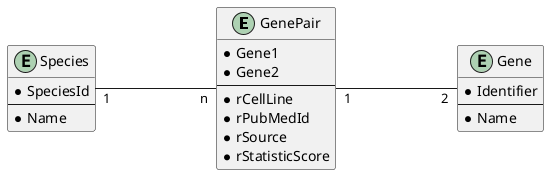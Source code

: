 @startuml
left to right direction

entity GenePair {
    * Gene1
    * Gene2
    --
    * rCellLine
    * rPubMedId
    * rSource
    * rStatisticScore
}

entity Gene {
    * Identifier
    --
    * Name
}

entity Species {
    * SpeciesId
    --
    * Name
}

Species "1"---"n" GenePair
GenePair "1"---"2" Gene

@enduml